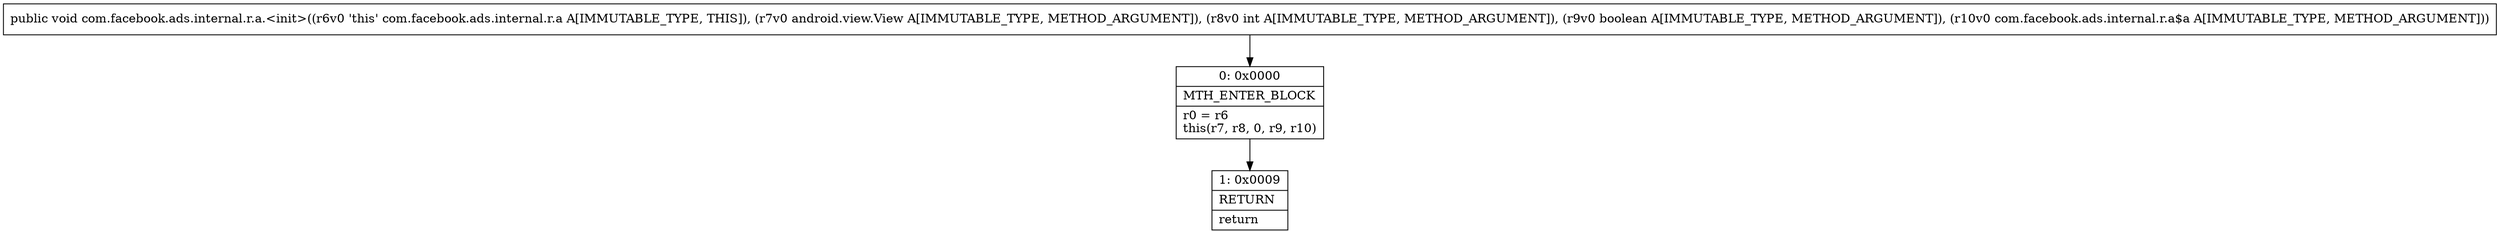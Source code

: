 digraph "CFG forcom.facebook.ads.internal.r.a.\<init\>(Landroid\/view\/View;IZLcom\/facebook\/ads\/internal\/r\/a$a;)V" {
Node_0 [shape=record,label="{0\:\ 0x0000|MTH_ENTER_BLOCK\l|r0 = r6\lthis(r7, r8, 0, r9, r10)\l}"];
Node_1 [shape=record,label="{1\:\ 0x0009|RETURN\l|return\l}"];
MethodNode[shape=record,label="{public void com.facebook.ads.internal.r.a.\<init\>((r6v0 'this' com.facebook.ads.internal.r.a A[IMMUTABLE_TYPE, THIS]), (r7v0 android.view.View A[IMMUTABLE_TYPE, METHOD_ARGUMENT]), (r8v0 int A[IMMUTABLE_TYPE, METHOD_ARGUMENT]), (r9v0 boolean A[IMMUTABLE_TYPE, METHOD_ARGUMENT]), (r10v0 com.facebook.ads.internal.r.a$a A[IMMUTABLE_TYPE, METHOD_ARGUMENT])) }"];
MethodNode -> Node_0;
Node_0 -> Node_1;
}

